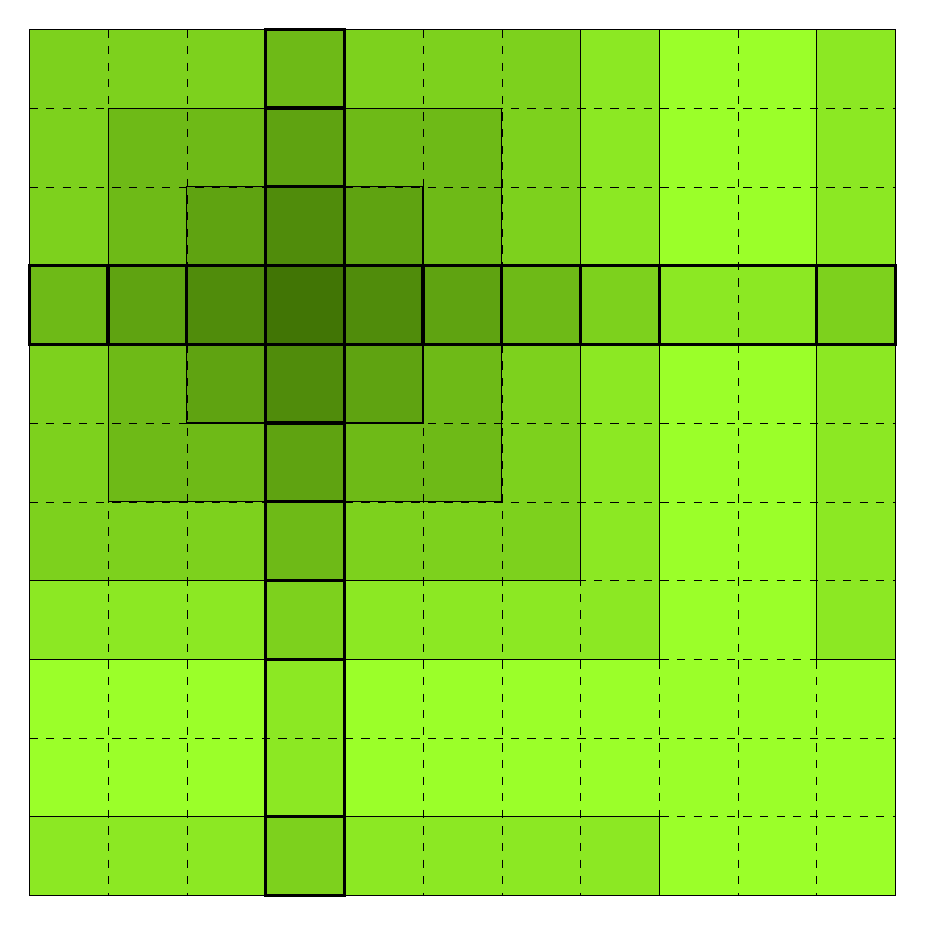 \begin{tikzpicture}[yscale=-1,xscale=1]
    \draw (2,2) rectangle (13,13);

    \draw[fill={rgb, 255:red, 155; green, 255; blue, 41 }  ,fill opacity=1 ] (2,2) rectangle (13,13);
    \draw[fill={rgb, 255:red, 140; green, 232; blue, 35 }  ,fill opacity=1, very thick ] (10,5) rectangle (12,6);
    \draw[fill={rgb, 255:red, 140; green, 232; blue, 35 }  ,fill opacity=1, very thick ] (5,10) rectangle (6,12);

    \draw[fill={rgb, 255:red, 140; green, 232; blue, 35 }  ,fill opacity=1 ] (2,2) rectangle (10,10);
    \draw[fill={rgb, 255:red, 140; green, 232; blue, 35 }  ,fill opacity=1 ] (2,12) rectangle (10,13);
    \draw[fill={rgb, 255:red, 140; green, 232; blue, 35 }  ,fill opacity=1 ] (12,2) rectangle (13,10);
    \draw[fill={rgb, 255:red, 125; green, 209; blue, 29 }  ,fill opacity=1, very thick ] (9,5) rectangle (10,6);
    \draw[fill={rgb, 255:red, 125; green, 209; blue, 29 }  ,fill opacity=1, very thick ] (5,9) rectangle (6,10);
    \draw[fill={rgb, 255:red, 125; green, 209; blue, 29 }  ,fill opacity=1, very thick ] (12,5) rectangle (13,6);
    \draw[fill={rgb, 255:red, 125; green, 209; blue, 29 }  ,fill opacity=1, very thick ] (5,12) rectangle (6,13);

    \draw[fill={rgb, 255:red, 125; green, 209; blue, 29 }  ,fill opacity=1 ] (2,2) rectangle (9,9);
    \draw[fill={rgb, 255:red, 110; green, 186; blue, 23 }  ,fill opacity=1, very thick ] (8,5) rectangle (9,6);
    \draw[fill={rgb, 255:red, 110; green, 186; blue, 23 }  ,fill opacity=1, very thick ] (5,8) rectangle (6,9);
    \draw[fill={rgb, 255:red, 110; green, 186; blue, 23 }  ,fill opacity=1, very thick ] (2,5) rectangle (3,6);
    \draw[fill={rgb, 255:red, 110; green, 186; blue, 23 }  ,fill opacity=1, very thick ] (5,2) rectangle (6,3);

    \draw[fill={rgb, 255:red, 110; green, 186; blue, 23 }  ,fill opacity=1 ] (3,3) rectangle (8,8);
    \draw[fill={rgb, 255:red, 95; green, 163; blue, 17 }  ,fill opacity=1, very thick  ] (7,5) rectangle (8,6);
    \draw[fill={rgb, 255:red, 95; green, 163; blue, 17 }  ,fill opacity=1, very thick ] (5,7) rectangle (6,8);
    \draw[fill={rgb, 255:red, 95; green, 163; blue, 17 }  ,fill opacity=1, very thick ] (3,5) rectangle (4,6);
    \draw[fill={rgb, 255:red, 95; green, 163; blue, 17 }  ,fill opacity=1, very thick ] (5,3) rectangle (6,4);

    \draw[fill={rgb, 255:red, 95; green, 163; blue, 17 } ,fill opacity=1 ] (4,4) rectangle (7,7);
    \draw[fill={rgb, 255:red, 80; green, 140; blue, 11 }  ,fill opacity=1, very thick ] (6,5) rectangle (7,6);
    \draw[fill={rgb, 255:red, 80; green, 140; blue, 11 }  ,fill opacity=1, very thick ] (5,6) rectangle (6,7);
    \draw[fill={rgb, 255:red, 80; green, 140; blue, 11 }  ,fill opacity=1, very thick ] (4,5) rectangle (5,6);
    \draw[fill={rgb, 255:red, 80; green, 140; blue, 11 }  ,fill opacity=1, very thick ] (5,4) rectangle (6,5);

    \draw[fill={rgb, 255:red, 65; green, 117; blue, 5 }  ,fill opacity=1, very thick  ] (5,5) rectangle (6,6);


    \begin{scope}[every path/.style={very thin, dashed}]
        \foreach \i in {2,...,13} {
            \draw   (\i,2) -- (\i,13);
        }
        \foreach \i in {2,...,13} {
            \draw   (2,\i) -- (13,\i);
        }
    \end{scope}
    
\end{tikzpicture}